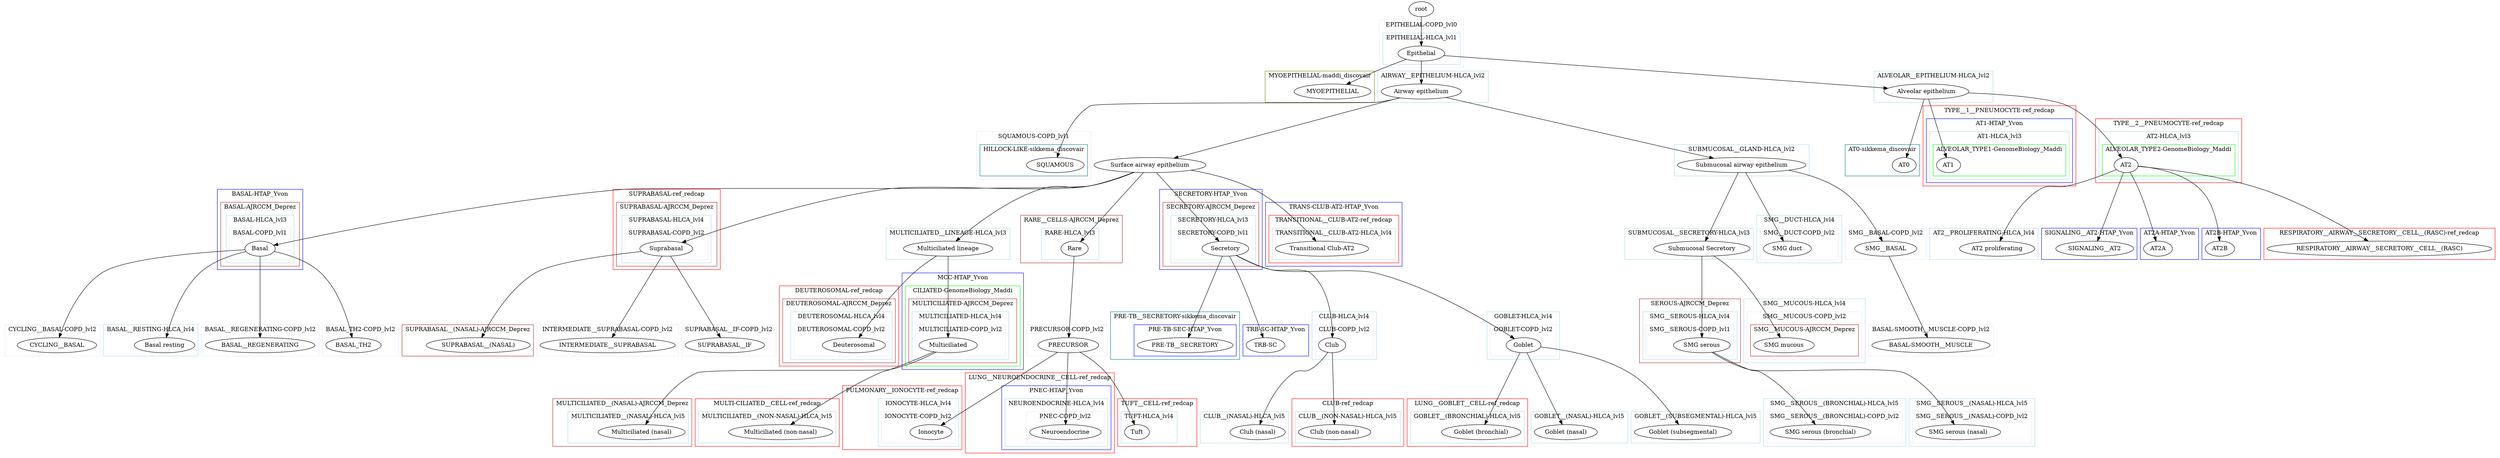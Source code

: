 digraph {
	root [label=root color=black layer=lv_0]
	subgraph cluster_Epithelial {
		color=lavender label="EPITHELIAL-COPD_lvl0"
		subgraph cluster_Epithelial {
			color=lightblue label="EPITHELIAL-HLCA_lvl1"
			Epithelial [label=Epithelial color=black layer=lv_0]
		}
	}
	root -> Epithelial
	subgraph cluster_MYOEPITHELIAL {
		color=olive label="MYOEPITHELIAL-maddi_discovair"
		MYOEPITHELIAL [label=MYOEPITHELIAL color=black layer=lv_1]
	}
	Epithelial -> MYOEPITHELIAL
	subgraph "cluster_Airway epithelium" {
		color=lightblue label="AIRWAY__EPITHELIUM-HLCA_lvl2"
		"Airway epithelium" [label="Airway epithelium" color=black layer=lv_1]
	}
	Epithelial -> "Airway epithelium"
	subgraph cluster_SQUAMOUS {
		color=lavender label="SQUAMOUS-COPD_lvl1"
		subgraph cluster_SQUAMOUS {
			color=teal label="HILLOCK-LIKE-sikkema_discovair"
			SQUAMOUS [label=SQUAMOUS color=black layer=lv_2]
		}
	}
	"Airway epithelium" -> SQUAMOUS
	"Airway epithelium" -> "Surface airway epithelium"
	subgraph cluster_Basal {
		color=blue label="BASAL-HTAP_Yvon"
		subgraph cluster_Basal {
			color=brown label="BASAL-AJRCCM_Deprez"
			subgraph cluster_Basal {
				color=lightblue label="BASAL-HLCA_lvl3"
				subgraph cluster_Basal {
					color=lavender label="BASAL-COPD_lvl1"
					Basal [label=Basal color=black layer=lv_3]
				}
			}
		}
	}
	"Surface airway epithelium" -> Basal
	subgraph cluster_CYCLING__BASAL {
		color=lavender label="CYCLING__BASAL-COPD_lvl2"
		CYCLING__BASAL [label=CYCLING__BASAL color=black layer=lv_4]
	}
	Basal -> CYCLING__BASAL
	subgraph "cluster_Basal resting" {
		color=lightblue label="BASAL__RESTING-HLCA_lvl4"
		"Basal resting" [label="Basal resting" color=black layer=lv_4]
	}
	Basal -> "Basal resting"
	subgraph cluster_BASAL__REGENERATING {
		color=lavender label="BASAL__REGENERATING-COPD_lvl2"
		BASAL__REGENERATING [label=BASAL__REGENERATING color=black layer=lv_4]
	}
	Basal -> BASAL__REGENERATING
	subgraph cluster_BASAL_TH2 {
		color=lavender label="BASAL_TH2-COPD_lvl2"
		BASAL_TH2 [label=BASAL_TH2 color=black layer=lv_4]
	}
	Basal -> BASAL_TH2
	subgraph cluster_Suprabasal {
		color=red label="SUPRABASAL-ref_redcap"
		subgraph cluster_Suprabasal {
			color=brown label="SUPRABASAL-AJRCCM_Deprez"
			subgraph cluster_Suprabasal {
				color=lightblue label="SUPRABASAL-HLCA_lvl4"
				subgraph cluster_Suprabasal {
					color=lavender label="SUPRABASAL-COPD_lvl2"
					Suprabasal [label=Suprabasal color=black layer=lv_3]
				}
			}
		}
	}
	"Surface airway epithelium" -> Suprabasal
	subgraph "cluster_SUPRABASAL__(NASAL)" {
		color=brown label="SUPRABASAL__(NASAL)-AJRCCM_Deprez"
		"SUPRABASAL__(NASAL)" [label="SUPRABASAL__(NASAL)" color=black layer=lv_4]
	}
	Suprabasal -> "SUPRABASAL__(NASAL)"
	subgraph cluster_INTERMEDIATE__SUPRABASAL {
		color=lavender label="INTERMEDIATE__SUPRABASAL-COPD_lvl2"
		INTERMEDIATE__SUPRABASAL [label=INTERMEDIATE__SUPRABASAL color=black layer=lv_4]
	}
	Suprabasal -> INTERMEDIATE__SUPRABASAL
	subgraph cluster_SUPRABASAL__IF {
		color=lavender label="SUPRABASAL__IF-COPD_lvl2"
		SUPRABASAL__IF [label=SUPRABASAL__IF color=black layer=lv_4]
	}
	Suprabasal -> SUPRABASAL__IF
	subgraph "cluster_Multiciliated lineage" {
		color=lightblue label="MULTICILIATED__LINEAGE-HLCA_lvl3"
		"Multiciliated lineage" [label="Multiciliated lineage" color=black layer=lv_3]
	}
	"Surface airway epithelium" -> "Multiciliated lineage"
	subgraph cluster_Deuterosomal {
		color=red label="DEUTEROSOMAL-ref_redcap"
		subgraph cluster_Deuterosomal {
			color=brown label="DEUTEROSOMAL-AJRCCM_Deprez"
			subgraph cluster_Deuterosomal {
				color=lightblue label="DEUTEROSOMAL-HLCA_lvl4"
				subgraph cluster_Deuterosomal {
					color=lavender label="DEUTEROSOMAL-COPD_lvl2"
					Deuterosomal [label=Deuterosomal color=black layer=lv_4]
				}
			}
		}
	}
	"Multiciliated lineage" -> Deuterosomal
	subgraph cluster_Multiciliated {
		color=blue label="MCC-HTAP_Yvon"
		subgraph cluster_Multiciliated {
			color=green label="CILIATED-GenomeBiology_Maddi"
			subgraph cluster_Multiciliated {
				color=brown label="MULTICILIATED-AJRCCM_Deprez"
				subgraph cluster_Multiciliated {
					color=lightblue label="MULTICILIATED-HLCA_lvl4"
					subgraph cluster_Multiciliated {
						color=lavender label="MULTICILIATED-COPD_lvl2"
						Multiciliated [label=Multiciliated color=black layer=lv_4]
					}
				}
			}
		}
	}
	"Multiciliated lineage" -> Multiciliated
	subgraph "cluster_Multiciliated (nasal)" {
		color=brown label="MULTICILIATED__(NASAL)-AJRCCM_Deprez"
		subgraph "cluster_Multiciliated (nasal)" {
			color=lightblue label="MULTICILIATED__(NASAL)-HLCA_lvl5"
			"Multiciliated (nasal)" [label="Multiciliated (nasal)" color=black layer=lv_5]
		}
	}
	Multiciliated -> "Multiciliated (nasal)"
	subgraph "cluster_Multiciliated (non-nasal)" {
		color=red label="MULTI-CILIATED__CELL-ref_redcap"
		subgraph "cluster_Multiciliated (non-nasal)" {
			color=lightblue label="MULTICILIATED__(NON-NASAL)-HLCA_lvl5"
			"Multiciliated (non-nasal)" [label="Multiciliated (non-nasal)" color=black layer=lv_5]
		}
	}
	Multiciliated -> "Multiciliated (non-nasal)"
	subgraph cluster_Rare {
		color=brown label="RARE__CELLS-AJRCCM_Deprez"
		subgraph cluster_Rare {
			color=lightblue label="RARE-HLCA_lvl3"
			Rare [label=Rare color=black layer=lv_3]
		}
	}
	"Surface airway epithelium" -> Rare
	subgraph cluster_PRECURSOR {
		color=lavender label="PRECURSOR-COPD_lvl2"
		PRECURSOR [label=PRECURSOR color=black layer=lv_4]
	}
	Rare -> PRECURSOR
	subgraph cluster_Ionocyte {
		color=red label="PULMONARY__IONOCYTE-ref_redcap"
		subgraph cluster_Ionocyte {
			color=lightblue label="IONOCYTE-HLCA_lvl4"
			subgraph cluster_Ionocyte {
				color=lavender label="IONOCYTE-COPD_lvl2"
				Ionocyte [label=Ionocyte color=black layer=lv_5]
			}
		}
	}
	PRECURSOR -> Ionocyte
	subgraph cluster_Neuroendocrine {
		color=red label="LUNG__NEUROENDOCRINE__CELL-ref_redcap"
		subgraph cluster_Neuroendocrine {
			color=blue label="PNEC-HTAP_Yvon"
			subgraph cluster_Neuroendocrine {
				color=lightblue label="NEUROENDOCRINE-HLCA_lvl4"
				subgraph cluster_Neuroendocrine {
					color=lavender label="PNEC-COPD_lvl2"
					Neuroendocrine [label=Neuroendocrine color=black layer=lv_5]
				}
			}
		}
	}
	PRECURSOR -> Neuroendocrine
	subgraph cluster_Tuft {
		color=red label="TUFT__CELL-ref_redcap"
		subgraph cluster_Tuft {
			color=lightblue label="TUFT-HLCA_lvl4"
			Tuft [label=Tuft color=black layer=lv_5]
		}
	}
	PRECURSOR -> Tuft
	subgraph cluster_Secretory {
		color=blue label="SECRETORY-HTAP_Yvon"
		subgraph cluster_Secretory {
			color=brown label="SECRETORY-AJRCCM_Deprez"
			subgraph cluster_Secretory {
				color=lightblue label="SECRETORY-HLCA_lvl3"
				subgraph cluster_Secretory {
					color=lavender label="SECRETORY-COPD_lvl1"
					Secretory [label=Secretory color=black layer=lv_3]
				}
			}
		}
	}
	"Surface airway epithelium" -> Secretory
	subgraph "cluster_PRE-TB__SECRETORY" {
		color=teal label="PRE-TB__SECRETORY-sikkema_discovair"
		subgraph "cluster_PRE-TB__SECRETORY" {
			color=blue label="PRE-TB-SEC-HTAP_Yvon"
			"PRE-TB__SECRETORY" [label="PRE-TB__SECRETORY" color=black layer=lv_4]
		}
	}
	Secretory -> "PRE-TB__SECRETORY"
	subgraph "cluster_TRB-SC" {
		color=blue label="TRB-SC-HTAP_Yvon"
		"TRB-SC" [label="TRB-SC" color=black layer=lv_4]
	}
	Secretory -> "TRB-SC"
	subgraph cluster_Club {
		color=lightblue label="CLUB-HLCA_lvl4"
		subgraph cluster_Club {
			color=lavender label="CLUB-COPD_lvl2"
			Club [label=Club color=black layer=lv_4]
		}
	}
	Secretory -> Club
	subgraph "cluster_Club (nasal)" {
		color=lightblue label="CLUB__(NASAL)-HLCA_lvl5"
		"Club (nasal)" [label="Club (nasal)" color=black layer=lv_5]
	}
	Club -> "Club (nasal)"
	subgraph "cluster_Club (non-nasal)" {
		color=red label="CLUB-ref_redcap"
		subgraph "cluster_Club (non-nasal)" {
			color=lightblue label="CLUB__(NON-NASAL)-HLCA_lvl5"
			"Club (non-nasal)" [label="Club (non-nasal)" color=black layer=lv_5]
		}
	}
	Club -> "Club (non-nasal)"
	subgraph cluster_Goblet {
		color=lightblue label="GOBLET-HLCA_lvl4"
		subgraph cluster_Goblet {
			color=lavender label="GOBLET-COPD_lvl2"
			Goblet [label=Goblet color=black layer=lv_4]
		}
	}
	Secretory -> Goblet
	subgraph "cluster_Goblet (bronchial)" {
		color=red label="LUNG__GOBLET__CELL-ref_redcap"
		subgraph "cluster_Goblet (bronchial)" {
			color=lightblue label="GOBLET__(BRONCHIAL)-HLCA_lvl5"
			"Goblet (bronchial)" [label="Goblet (bronchial)" color=black layer=lv_5]
		}
	}
	Goblet -> "Goblet (bronchial)"
	subgraph "cluster_Goblet (nasal)" {
		color=lightblue label="GOBLET__(NASAL)-HLCA_lvl5"
		"Goblet (nasal)" [label="Goblet (nasal)" color=black layer=lv_5]
	}
	Goblet -> "Goblet (nasal)"
	subgraph "cluster_Goblet (subsegmental)" {
		color=lightblue label="GOBLET__(SUBSEGMENTAL)-HLCA_lvl5"
		"Goblet (subsegmental)" [label="Goblet (subsegmental)" color=black layer=lv_5]
	}
	Goblet -> "Goblet (subsegmental)"
	subgraph "cluster_Transitional Club-AT2" {
		color=blue label="TRANS-CLUB-AT2-HTAP_Yvon"
		subgraph "cluster_Transitional Club-AT2" {
			color=red label="TRANSITIONAL__CLUB-AT2-ref_redcap"
			subgraph "cluster_Transitional Club-AT2" {
				color=lightblue label="TRANSITIONAL__CLUB-AT2-HLCA_lvl4"
				"Transitional Club-AT2" [label="Transitional Club-AT2" color=black layer=lv_3]
			}
		}
	}
	"Surface airway epithelium" -> "Transitional Club-AT2"
	subgraph "cluster_Submucosal airway epithelium" {
		color=lightblue label="SUBMUCOSAL__GLAND-HLCA_lvl2"
		"Submucosal airway epithelium" [label="Submucosal airway epithelium" color=black layer=lv_2]
	}
	"Airway epithelium" -> "Submucosal airway epithelium"
	subgraph "cluster_Submucosal Secretory" {
		color=lightblue label="SUBMUCOSAL__SECRETORY-HLCA_lvl3"
		"Submucosal Secretory" [label="Submucosal Secretory" color=black layer=lv_3]
	}
	"Submucosal airway epithelium" -> "Submucosal Secretory"
	subgraph "cluster_SMG serous" {
		color=brown label="SEROUS-AJRCCM_Deprez"
		subgraph "cluster_SMG serous" {
			color=lightblue label="SMG__SEROUS-HLCA_lvl4"
			subgraph "cluster_SMG serous" {
				color=lavender label="SMG__SEROUS-COPD_lvl1"
				"SMG serous" [label="SMG serous" color=black layer=lv_4]
			}
		}
	}
	"Submucosal Secretory" -> "SMG serous"
	subgraph "cluster_SMG serous (bronchial)" {
		color=lightblue label="SMG__SEROUS__(BRONCHIAL)-HLCA_lvl5"
		subgraph "cluster_SMG serous (bronchial)" {
			color=lavender label="SMG__SEROUS__(BRONCHIAL)-COPD_lvl2"
			"SMG serous (bronchial)" [label="SMG serous (bronchial)" color=black layer=lv_5]
		}
	}
	"SMG serous" -> "SMG serous (bronchial)"
	subgraph "cluster_SMG serous (nasal)" {
		color=lightblue label="SMG__SEROUS__(NASAL)-HLCA_lvl5"
		subgraph "cluster_SMG serous (nasal)" {
			color=lavender label="SMG__SEROUS__(NASAL)-COPD_lvl2"
			"SMG serous (nasal)" [label="SMG serous (nasal)" color=black layer=lv_5]
		}
	}
	"SMG serous" -> "SMG serous (nasal)"
	subgraph "cluster_SMG mucous" {
		color=lightblue label="SMG__MUCOUS-HLCA_lvl4"
		subgraph "cluster_SMG mucous" {
			color=lavender label="SMG__MUCOUS-COPD_lvl2"
			subgraph "cluster_SMG mucous" {
				color=brown label="SMG__MUCOUS-AJRCCM_Deprez"
				"SMG mucous" [label="SMG mucous" color=black layer=lv_4]
			}
		}
	}
	"Submucosal Secretory" -> "SMG mucous"
	subgraph "cluster_SMG duct" {
		color=lightblue label="SMG__DUCT-HLCA_lvl4"
		subgraph "cluster_SMG duct" {
			color=lavender label="SMG__DUCT-COPD_lvl2"
			"SMG duct" [label="SMG duct" color=black layer=lv_3]
		}
	}
	"Submucosal airway epithelium" -> "SMG duct"
	subgraph cluster_SMG__BASAL {
		color=lavender label="SMG__BASAL-COPD_lvl2"
		SMG__BASAL [label=SMG__BASAL color=black layer=lv_3]
	}
	"Submucosal airway epithelium" -> SMG__BASAL
	subgraph "cluster_BASAL-SMOOTH__MUSCLE" {
		color=lavender label="BASAL-SMOOTH__MUSCLE-COPD_lvl2"
		"BASAL-SMOOTH__MUSCLE" [label="BASAL-SMOOTH__MUSCLE" color=black layer=lv_4]
	}
	SMG__BASAL -> "BASAL-SMOOTH__MUSCLE"
	subgraph "cluster_Alveolar epithelium" {
		color=lightblue label="ALVEOLAR__EPITHELIUM-HLCA_lvl2"
		"Alveolar epithelium" [label="Alveolar epithelium" color=black layer=lv_1]
	}
	Epithelial -> "Alveolar epithelium"
	subgraph cluster_AT0 {
		color=teal label="AT0-sikkema_discovair"
		AT0 [label=AT0 color=black layer=lv_2]
	}
	"Alveolar epithelium" -> AT0
	subgraph cluster_AT1 {
		color=red label="TYPE__1__PNEUMOCYTE-ref_redcap"
		subgraph cluster_AT1 {
			color=blue label="AT1-HTAP_Yvon"
			subgraph cluster_AT1 {
				color=lightblue label="AT1-HLCA_lvl3"
				subgraph cluster_AT1 {
					color=green label="ALVEOLAR_TYPE1-GenomeBiology_Maddi"
					AT1 [label=AT1 color=black layer=lv_2]
				}
			}
		}
	}
	"Alveolar epithelium" -> AT1
	subgraph cluster_AT2 {
		color=red label="TYPE__2__PNEUMOCYTE-ref_redcap"
		subgraph cluster_AT2 {
			color=lightblue label="AT2-HLCA_lvl3"
			subgraph cluster_AT2 {
				color=green label="ALVEOLAR_TYPE2-GenomeBiology_Maddi"
				AT2 [label=AT2 color=black layer=lv_2]
			}
		}
	}
	"Alveolar epithelium" -> AT2
	subgraph "cluster_AT2 proliferating" {
		color=lightblue label="AT2__PROLIFERATING-HLCA_lvl4"
		"AT2 proliferating" [label="AT2 proliferating" color=black layer=lv_3]
	}
	AT2 -> "AT2 proliferating"
	subgraph cluster_SIGNALING__AT2 {
		color=blue label="SIGNALING__AT2-HTAP_Yvon"
		SIGNALING__AT2 [label=SIGNALING__AT2 color=black layer=lv_3]
	}
	AT2 -> SIGNALING__AT2
	subgraph cluster_AT2A {
		color=blue label="AT2A-HTAP_Yvon"
		AT2A [label=AT2A color=black layer=lv_3]
	}
	AT2 -> AT2A
	subgraph cluster_AT2B {
		color=blue label="AT2B-HTAP_Yvon"
		AT2B [label=AT2B color=black layer=lv_3]
	}
	AT2 -> AT2B
	subgraph "cluster_RESPIRATORY__AIRWAY__SECRETORY__CELL__(RASC)" {
		color=red label="RESPIRATORY__AIRWAY__SECRETORY__CELL__(RASC)-ref_redcap"
		"RESPIRATORY__AIRWAY__SECRETORY__CELL__(RASC)" [label="RESPIRATORY__AIRWAY__SECRETORY__CELL__(RASC)" color=black layer=lv_3]
	}
	AT2 -> "RESPIRATORY__AIRWAY__SECRETORY__CELL__(RASC)"
}
